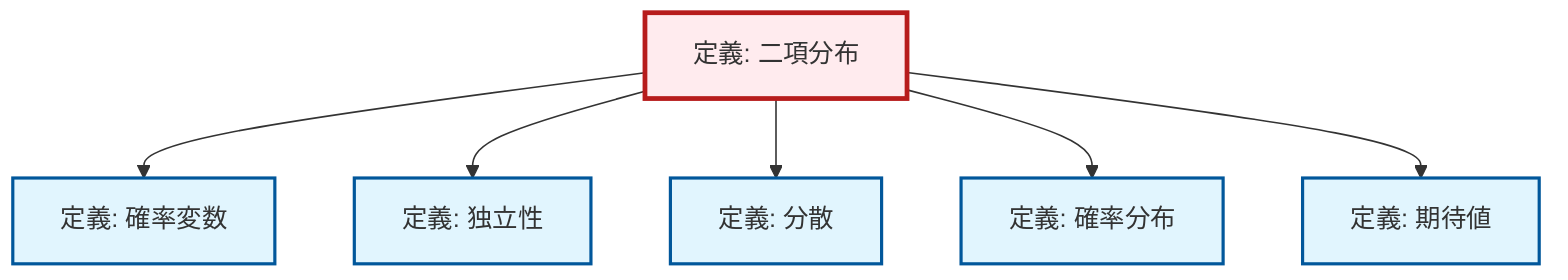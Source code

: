 graph TD
    classDef definition fill:#e1f5fe,stroke:#01579b,stroke-width:2px
    classDef theorem fill:#f3e5f5,stroke:#4a148c,stroke-width:2px
    classDef axiom fill:#fff3e0,stroke:#e65100,stroke-width:2px
    classDef example fill:#e8f5e9,stroke:#1b5e20,stroke-width:2px
    classDef current fill:#ffebee,stroke:#b71c1c,stroke-width:3px
    def-random-variable["定義: 確率変数"]:::definition
    def-expectation["定義: 期待値"]:::definition
    def-independence["定義: 独立性"]:::definition
    def-variance["定義: 分散"]:::definition
    def-binomial-distribution["定義: 二項分布"]:::definition
    def-probability-distribution["定義: 確率分布"]:::definition
    def-binomial-distribution --> def-random-variable
    def-binomial-distribution --> def-independence
    def-binomial-distribution --> def-variance
    def-binomial-distribution --> def-probability-distribution
    def-binomial-distribution --> def-expectation
    class def-binomial-distribution current